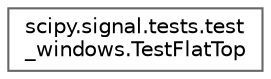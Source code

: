 digraph "Graphical Class Hierarchy"
{
 // LATEX_PDF_SIZE
  bgcolor="transparent";
  edge [fontname=Helvetica,fontsize=10,labelfontname=Helvetica,labelfontsize=10];
  node [fontname=Helvetica,fontsize=10,shape=box,height=0.2,width=0.4];
  rankdir="LR";
  Node0 [id="Node000000",label="scipy.signal.tests.test\l_windows.TestFlatTop",height=0.2,width=0.4,color="grey40", fillcolor="white", style="filled",URL="$db/d7f/classscipy_1_1signal_1_1tests_1_1test__windows_1_1TestFlatTop.html",tooltip=" "];
}
